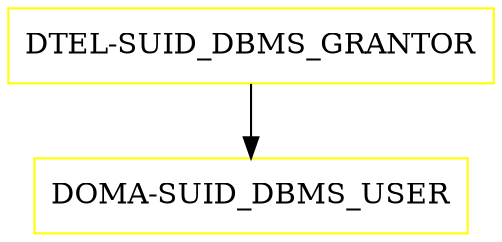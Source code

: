 digraph G {
  "DTEL-SUID_DBMS_GRANTOR" [shape=box,color=yellow];
  "DOMA-SUID_DBMS_USER" [shape=box,color=yellow,URL="./DOMA_SUID_DBMS_USER.html"];
  "DTEL-SUID_DBMS_GRANTOR" -> "DOMA-SUID_DBMS_USER";
}
